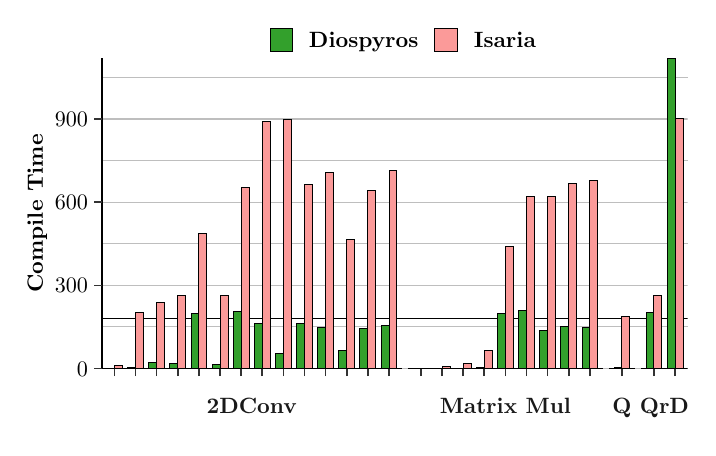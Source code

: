 % Created by tikzDevice version 0.12.4 on 2023-04-17 23:30:45
% !TEX encoding = UTF-8 Unicode
\begin{tikzpicture}[x=1pt,y=1pt]
\definecolor{fillColor}{RGB}{255,255,255}
\path[use as bounding box,fill=fillColor,fill opacity=0.00] (0,0) rectangle (238.49,144.54);
\begin{scope}
\path[clip] (  0.00,  0.00) rectangle (238.49,144.54);
\definecolor{drawColor}{RGB}{255,255,255}
\definecolor{fillColor}{RGB}{255,255,255}

\path[draw=drawColor,line width= 0.6pt,line join=round,line cap=round,fill=fillColor] ( -0.00,  0.00) rectangle (238.49,144.54);
\end{scope}
\begin{scope}
\path[clip] ( 26.77, 21.38) rectangle (238.49,133.51);
\definecolor{drawColor}{RGB}{190,190,190}

\path[draw=drawColor,line width= 0.4pt,line join=round,line cap=round] ( 26.77, 21.38) -- (450.21, 21.38);

\path[draw=drawColor,line width= 0.0pt,line join=round,line cap=round] ( 26.77, 36.40) -- (450.21, 36.40);
\definecolor{drawColor}{RGB}{0,0,0}

\path[draw=drawColor,line width= 0.4pt,line join=round,line cap=round] ( 26.77, 39.41) -- (450.21, 39.41);
\definecolor{drawColor}{RGB}{190,190,190}

\path[draw=drawColor,line width= 0.4pt,line join=round,line cap=round] ( 26.77, 51.43) -- (450.21, 51.43);

\path[draw=drawColor,line width= 0.0pt,line join=round,line cap=round] ( 26.77, 66.46) -- (450.21, 66.46);

\path[draw=drawColor,line width= 0.4pt,line join=round,line cap=round] ( 26.77, 81.49) -- (450.21, 81.49);

\path[draw=drawColor,line width= 0.0pt,line join=round,line cap=round] ( 26.77, 96.51) -- (450.21, 96.51);

\path[draw=drawColor,line width= 0.4pt,line join=round,line cap=round] ( 26.77,111.54) -- (450.21,111.54);

\path[draw=drawColor,line width= 0.0pt,line join=round,line cap=round] ( 26.77,126.57) -- (450.21,126.57);
\end{scope}
\begin{scope}
\path[clip] ( 26.77, 21.38) rectangle (135.12,133.51);
\definecolor{drawColor}{RGB}{0,0,0}
\definecolor{fillColor}{RGB}{51,160,44}

\path[draw=drawColor,line width= 0.3pt,fill=fillColor] ( 28.49, 21.38) rectangle ( 31.35, 21.41);
\definecolor{fillColor}{RGB}{251,154,153}

\path[draw=drawColor,line width= 0.3pt,fill=fillColor] ( 31.35, 21.38) rectangle ( 34.21, 22.65);
\definecolor{fillColor}{RGB}{51,160,44}

\path[draw=drawColor,line width= 0.3pt,fill=fillColor] ( 36.12, 21.38) rectangle ( 38.98, 21.64);
\definecolor{fillColor}{RGB}{251,154,153}

\path[draw=drawColor,line width= 0.3pt,fill=fillColor] ( 38.98, 21.38) rectangle ( 41.84, 41.55);
\definecolor{fillColor}{RGB}{51,160,44}

\path[draw=drawColor,line width= 0.3pt,fill=fillColor] ( 43.75, 21.38) rectangle ( 46.61, 23.58);
\definecolor{fillColor}{RGB}{251,154,153}

\path[draw=drawColor,line width= 0.3pt,fill=fillColor] ( 46.61, 21.38) rectangle ( 49.47, 45.15);
\definecolor{fillColor}{RGB}{51,160,44}

\path[draw=drawColor,line width= 0.3pt,fill=fillColor] ( 51.38, 21.38) rectangle ( 54.24, 23.18);
\definecolor{fillColor}{RGB}{251,154,153}

\path[draw=drawColor,line width= 0.3pt,fill=fillColor] ( 54.24, 21.38) rectangle ( 57.10, 47.67);
\definecolor{fillColor}{RGB}{51,160,44}

\path[draw=drawColor,line width= 0.3pt,fill=fillColor] ( 59.01, 21.38) rectangle ( 61.87, 41.38);
\definecolor{fillColor}{RGB}{251,154,153}

\path[draw=drawColor,line width= 0.3pt,fill=fillColor] ( 61.87, 21.38) rectangle ( 64.73, 70.22);
\definecolor{fillColor}{RGB}{51,160,44}

\path[draw=drawColor,line width= 0.3pt,fill=fillColor] ( 66.64, 21.38) rectangle ( 69.50, 22.92);
\definecolor{fillColor}{RGB}{251,154,153}

\path[draw=drawColor,line width= 0.3pt,fill=fillColor] ( 69.50, 21.38) rectangle ( 72.36, 47.69);
\definecolor{fillColor}{RGB}{51,160,44}

\path[draw=drawColor,line width= 0.3pt,fill=fillColor] ( 74.27, 21.38) rectangle ( 77.13, 41.96);
\definecolor{fillColor}{RGB}{251,154,153}

\path[draw=drawColor,line width= 0.3pt,fill=fillColor] ( 77.13, 21.38) rectangle ( 79.99, 86.68);
\definecolor{fillColor}{RGB}{51,160,44}

\path[draw=drawColor,line width= 0.3pt,fill=fillColor] ( 81.90, 21.38) rectangle ( 84.76, 37.58);
\definecolor{fillColor}{RGB}{251,154,153}

\path[draw=drawColor,line width= 0.3pt,fill=fillColor] ( 84.76, 21.38) rectangle ( 87.62,110.49);
\definecolor{fillColor}{RGB}{51,160,44}

\path[draw=drawColor,line width= 0.3pt,fill=fillColor] ( 89.53, 21.38) rectangle ( 92.39, 26.71);
\definecolor{fillColor}{RGB}{251,154,153}

\path[draw=drawColor,line width= 0.3pt,fill=fillColor] ( 92.39, 21.38) rectangle ( 95.25,111.43);
\definecolor{fillColor}{RGB}{51,160,44}

\path[draw=drawColor,line width= 0.3pt,fill=fillColor] ( 97.16, 21.38) rectangle (100.02, 37.75);
\definecolor{fillColor}{RGB}{251,154,153}

\path[draw=drawColor,line width= 0.3pt,fill=fillColor] (100.02, 21.38) rectangle (102.88, 87.95);
\definecolor{fillColor}{RGB}{51,160,44}

\path[draw=drawColor,line width= 0.3pt,fill=fillColor] (104.79, 21.38) rectangle (107.65, 36.05);
\definecolor{fillColor}{RGB}{251,154,153}

\path[draw=drawColor,line width= 0.3pt,fill=fillColor] (107.65, 21.38) rectangle (110.52, 92.25);
\definecolor{fillColor}{RGB}{51,160,44}

\path[draw=drawColor,line width= 0.3pt,fill=fillColor] (112.42, 21.38) rectangle (115.28, 27.93);
\definecolor{fillColor}{RGB}{251,154,153}

\path[draw=drawColor,line width= 0.3pt,fill=fillColor] (115.28, 21.38) rectangle (118.15, 68.02);
\definecolor{fillColor}{RGB}{51,160,44}

\path[draw=drawColor,line width= 0.3pt,fill=fillColor] (120.05, 21.38) rectangle (122.91, 35.70);
\definecolor{fillColor}{RGB}{251,154,153}

\path[draw=drawColor,line width= 0.3pt,fill=fillColor] (122.91, 21.38) rectangle (125.78, 85.56);
\definecolor{fillColor}{RGB}{51,160,44}

\path[draw=drawColor,line width= 0.3pt,fill=fillColor] (127.68, 21.38) rectangle (130.54, 36.93);
\definecolor{fillColor}{RGB}{251,154,153}

\path[draw=drawColor,line width= 0.3pt,fill=fillColor] (130.54, 21.38) rectangle (133.41, 92.94);
\end{scope}
\begin{scope}
\path[clip] (137.53, 21.38) rectangle (207.73,133.51);
\definecolor{drawColor}{RGB}{0,0,0}
\definecolor{fillColor}{RGB}{51,160,44}

\path[draw=drawColor,line width= 0.3pt,fill=fillColor] (139.25, 21.38) rectangle (142.11, 21.38);
\definecolor{fillColor}{RGB}{251,154,153}

\path[draw=drawColor,line width= 0.3pt,fill=fillColor] (142.11, 21.38) rectangle (144.97, 21.38);
\definecolor{fillColor}{RGB}{51,160,44}

\path[draw=drawColor,line width= 0.3pt,fill=fillColor] (146.88, 21.38) rectangle (149.74, 21.39);
\definecolor{fillColor}{RGB}{251,154,153}

\path[draw=drawColor,line width= 0.3pt,fill=fillColor] (149.74, 21.38) rectangle (152.60, 22.10);
\definecolor{fillColor}{RGB}{51,160,44}

\path[draw=drawColor,line width= 0.3pt,fill=fillColor] (154.51, 21.38) rectangle (157.37, 21.42);
\definecolor{fillColor}{RGB}{251,154,153}

\path[draw=drawColor,line width= 0.3pt,fill=fillColor] (157.37, 21.38) rectangle (160.23, 23.27);
\definecolor{fillColor}{RGB}{51,160,44}

\path[draw=drawColor,line width= 0.3pt,fill=fillColor] (162.14, 21.38) rectangle (165.00, 21.70);
\definecolor{fillColor}{RGB}{251,154,153}

\path[draw=drawColor,line width= 0.3pt,fill=fillColor] (165.00, 21.38) rectangle (167.86, 27.76);
\definecolor{fillColor}{RGB}{51,160,44}

\path[draw=drawColor,line width= 0.3pt,fill=fillColor] (169.77, 21.38) rectangle (172.63, 41.46);
\definecolor{fillColor}{RGB}{251,154,153}

\path[draw=drawColor,line width= 0.3pt,fill=fillColor] (172.63, 21.38) rectangle (175.49, 65.48);
\definecolor{fillColor}{RGB}{51,160,44}

\path[draw=drawColor,line width= 0.3pt,fill=fillColor] (177.40, 21.38) rectangle (180.26, 42.42);
\definecolor{fillColor}{RGB}{251,154,153}

\path[draw=drawColor,line width= 0.3pt,fill=fillColor] (180.26, 21.38) rectangle (183.12, 83.67);
\definecolor{fillColor}{RGB}{51,160,44}

\path[draw=drawColor,line width= 0.3pt,fill=fillColor] (185.03, 21.38) rectangle (187.89, 35.28);
\definecolor{fillColor}{RGB}{251,154,153}

\path[draw=drawColor,line width= 0.3pt,fill=fillColor] (187.89, 21.38) rectangle (190.75, 83.74);
\definecolor{fillColor}{RGB}{51,160,44}

\path[draw=drawColor,line width= 0.3pt,fill=fillColor] (192.66, 21.38) rectangle (195.52, 36.62);
\definecolor{fillColor}{RGB}{251,154,153}

\path[draw=drawColor,line width= 0.3pt,fill=fillColor] (195.52, 21.38) rectangle (198.38, 88.32);
\definecolor{fillColor}{RGB}{51,160,44}

\path[draw=drawColor,line width= 0.3pt,fill=fillColor] (200.29, 21.38) rectangle (203.15, 36.12);
\definecolor{fillColor}{RGB}{251,154,153}

\path[draw=drawColor,line width= 0.3pt,fill=fillColor] (203.15, 21.38) rectangle (206.01, 89.30);
\end{scope}
\begin{scope}
\path[clip] (210.14, 21.38) rectangle (219.30,133.51);
\definecolor{drawColor}{RGB}{0,0,0}
\definecolor{fillColor}{RGB}{51,160,44}

\path[draw=drawColor,line width= 0.3pt,fill=fillColor] (211.86, 21.38) rectangle (214.72, 21.68);
\definecolor{fillColor}{RGB}{251,154,153}

\path[draw=drawColor,line width= 0.3pt,fill=fillColor] (214.72, 21.38) rectangle (217.58, 40.17);
\end{scope}
\begin{scope}
\path[clip] (221.70, 21.38) rectangle (238.49,133.51);
\definecolor{drawColor}{RGB}{0,0,0}
\definecolor{fillColor}{RGB}{51,160,44}

\path[draw=drawColor,line width= 0.3pt,fill=fillColor] (223.42, 21.38) rectangle (226.28, 41.75);
\definecolor{fillColor}{RGB}{251,154,153}

\path[draw=drawColor,line width= 0.3pt,fill=fillColor] (226.28, 21.38) rectangle (229.14, 47.69);
\definecolor{fillColor}{RGB}{51,160,44}

\path[draw=drawColor,line width= 0.3pt,fill=fillColor] (231.05, 21.38) rectangle (233.91,133.51);
\definecolor{fillColor}{RGB}{251,154,153}

\path[draw=drawColor,line width= 0.3pt,fill=fillColor] (233.91, 21.38) rectangle (236.77,111.72);
\end{scope}
\begin{scope}
\path[clip] ( 26.77,  0.00) rectangle (135.12, 15.88);
\definecolor{drawColor}{gray}{0.10}

\node[text=drawColor,anchor=base,inner sep=0pt, outer sep=0pt, scale=  0.80] at ( 80.95,  5.18) {\bfseries 2DConv};
\end{scope}
\begin{scope}
\path[clip] (137.53,  0.00) rectangle (207.73, 15.88);
\definecolor{drawColor}{gray}{0.10}

\node[text=drawColor,anchor=base,inner sep=0pt, outer sep=0pt, scale=  0.80] at (172.63,  5.18) {\bfseries Matrix Mul};
\end{scope}
\begin{scope}
\path[clip] (210.14,  0.00) rectangle (219.30, 15.88);
\definecolor{drawColor}{gray}{0.10}

\node[text=drawColor,anchor=base,inner sep=0pt, outer sep=0pt, scale=  0.80] at (214.72,  5.18) {\bfseries Q};
\end{scope}
\begin{scope}
\path[clip] (221.70,  0.00) rectangle (238.49, 15.88);
\definecolor{drawColor}{gray}{0.10}

\node[text=drawColor,anchor=base,inner sep=0pt, outer sep=0pt, scale=  0.80] at (230.10,  5.18) {\bfseries QrD};
\end{scope}
\begin{scope}
\path[clip] (  0.00,  0.00) rectangle (238.49,144.54);
\definecolor{drawColor}{RGB}{0,0,0}

\path[draw=drawColor,line width= 0.6pt,line join=round] ( 26.77, 21.38) --
	(135.12, 21.38);
\end{scope}
\begin{scope}
\path[clip] (  0.00,  0.00) rectangle (238.49,144.54);
\definecolor{drawColor}{gray}{0.20}

\path[draw=drawColor,line width= 0.6pt,line join=round] ( 31.35, 18.63) --
	( 31.35, 21.38);

\path[draw=drawColor,line width= 0.6pt,line join=round] ( 38.98, 18.63) --
	( 38.98, 21.38);

\path[draw=drawColor,line width= 0.6pt,line join=round] ( 46.61, 18.63) --
	( 46.61, 21.38);

\path[draw=drawColor,line width= 0.6pt,line join=round] ( 54.24, 18.63) --
	( 54.24, 21.38);

\path[draw=drawColor,line width= 0.6pt,line join=round] ( 61.87, 18.63) --
	( 61.87, 21.38);

\path[draw=drawColor,line width= 0.6pt,line join=round] ( 69.50, 18.63) --
	( 69.50, 21.38);

\path[draw=drawColor,line width= 0.6pt,line join=round] ( 77.13, 18.63) --
	( 77.13, 21.38);

\path[draw=drawColor,line width= 0.6pt,line join=round] ( 84.76, 18.63) --
	( 84.76, 21.38);

\path[draw=drawColor,line width= 0.6pt,line join=round] ( 92.39, 18.63) --
	( 92.39, 21.38);

\path[draw=drawColor,line width= 0.6pt,line join=round] (100.02, 18.63) --
	(100.02, 21.38);

\path[draw=drawColor,line width= 0.6pt,line join=round] (107.65, 18.63) --
	(107.65, 21.38);

\path[draw=drawColor,line width= 0.6pt,line join=round] (115.28, 18.63) --
	(115.28, 21.38);

\path[draw=drawColor,line width= 0.6pt,line join=round] (122.91, 18.63) --
	(122.91, 21.38);

\path[draw=drawColor,line width= 0.6pt,line join=round] (130.54, 18.63) --
	(130.54, 21.38);
\end{scope}
\begin{scope}
\path[clip] (  0.00,  0.00) rectangle (238.49,144.54);
\definecolor{drawColor}{RGB}{0,0,0}

\path[draw=drawColor,line width= 0.6pt,line join=round] (137.53, 21.38) --
	(207.73, 21.38);
\end{scope}
\begin{scope}
\path[clip] (  0.00,  0.00) rectangle (238.49,144.54);
\definecolor{drawColor}{gray}{0.20}

\path[draw=drawColor,line width= 0.6pt,line join=round] (142.11, 18.63) --
	(142.11, 21.38);

\path[draw=drawColor,line width= 0.6pt,line join=round] (149.74, 18.63) --
	(149.74, 21.38);

\path[draw=drawColor,line width= 0.6pt,line join=round] (157.37, 18.63) --
	(157.37, 21.38);

\path[draw=drawColor,line width= 0.6pt,line join=round] (165.00, 18.63) --
	(165.00, 21.38);

\path[draw=drawColor,line width= 0.6pt,line join=round] (172.63, 18.63) --
	(172.63, 21.38);

\path[draw=drawColor,line width= 0.6pt,line join=round] (180.26, 18.63) --
	(180.26, 21.38);

\path[draw=drawColor,line width= 0.6pt,line join=round] (187.89, 18.63) --
	(187.89, 21.38);

\path[draw=drawColor,line width= 0.6pt,line join=round] (195.52, 18.63) --
	(195.52, 21.38);

\path[draw=drawColor,line width= 0.6pt,line join=round] (203.15, 18.63) --
	(203.15, 21.38);
\end{scope}
\begin{scope}
\path[clip] (  0.00,  0.00) rectangle (238.49,144.54);
\definecolor{drawColor}{RGB}{0,0,0}

\path[draw=drawColor,line width= 0.6pt,line join=round] (210.14, 21.38) --
	(219.30, 21.38);
\end{scope}
\begin{scope}
\path[clip] (  0.00,  0.00) rectangle (238.49,144.54);
\definecolor{drawColor}{gray}{0.20}

\path[draw=drawColor,line width= 0.6pt,line join=round] (214.72, 18.63) --
	(214.72, 21.38);
\end{scope}
\begin{scope}
\path[clip] (  0.00,  0.00) rectangle (238.49,144.54);
\definecolor{drawColor}{RGB}{0,0,0}

\path[draw=drawColor,line width= 0.6pt,line join=round] (221.70, 21.38) --
	(238.49, 21.38);
\end{scope}
\begin{scope}
\path[clip] (  0.00,  0.00) rectangle (238.49,144.54);
\definecolor{drawColor}{gray}{0.20}

\path[draw=drawColor,line width= 0.6pt,line join=round] (226.28, 18.63) --
	(226.28, 21.38);

\path[draw=drawColor,line width= 0.6pt,line join=round] (233.91, 18.63) --
	(233.91, 21.38);
\end{scope}
\begin{scope}
\path[clip] (  0.00,  0.00) rectangle (238.49,144.54);
\definecolor{drawColor}{RGB}{0,0,0}

\path[draw=drawColor,line width= 0.6pt,line join=round] ( 26.77, 21.38) --
	( 26.77,133.51);
\end{scope}
\begin{scope}
\path[clip] (  0.00,  0.00) rectangle (238.49,144.54);
\definecolor{drawColor}{RGB}{0,0,0}

\node[text=drawColor,anchor=base east,inner sep=0pt, outer sep=0pt, scale=  0.80] at ( 21.82, 18.62) {0};

\node[text=drawColor,anchor=base east,inner sep=0pt, outer sep=0pt, scale=  0.80] at ( 21.82, 48.68) {300};

\node[text=drawColor,anchor=base east,inner sep=0pt, outer sep=0pt, scale=  0.80] at ( 21.82, 78.73) {600};

\node[text=drawColor,anchor=base east,inner sep=0pt, outer sep=0pt, scale=  0.80] at ( 21.82,108.79) {900};
\end{scope}
\begin{scope}
\path[clip] (  0.00,  0.00) rectangle (238.49,144.54);
\definecolor{drawColor}{gray}{0.20}

\path[draw=drawColor,line width= 0.6pt,line join=round] ( 24.02, 21.38) --
	( 26.77, 21.38);

\path[draw=drawColor,line width= 0.6pt,line join=round] ( 24.02, 51.43) --
	( 26.77, 51.43);

\path[draw=drawColor,line width= 0.6pt,line join=round] ( 24.02, 81.49) --
	( 26.77, 81.49);

\path[draw=drawColor,line width= 0.6pt,line join=round] ( 24.02,111.54) --
	( 26.77,111.54);
\end{scope}
\begin{scope}
\path[clip] (  0.00,  0.00) rectangle (238.49,144.54);
\definecolor{drawColor}{RGB}{0,0,0}

\node[text=drawColor,rotate= 90.00,anchor=base,inner sep=0pt, outer sep=0pt, scale=  0.80] at (  5.52, 77.44) {\bfseries Compile Time};
\end{scope}
\begin{scope}
\path[clip] (  0.00,  0.00) rectangle (238.49,144.54);
\definecolor{drawColor}{RGB}{0,0,0}
\definecolor{fillColor}{RGB}{51,160,44}

\path[draw=drawColor,line width= 0.3pt,fill=fillColor] ( 87.54,135.93) rectangle ( 95.72,144.11);
\end{scope}
\begin{scope}
\path[clip] (  0.00,  0.00) rectangle (238.49,144.54);
\definecolor{drawColor}{RGB}{0,0,0}
\definecolor{fillColor}{RGB}{251,154,153}

\path[draw=drawColor,line width= 0.3pt,fill=fillColor] (147.14,135.93) rectangle (155.32,144.11);
\end{scope}
\begin{scope}
\path[clip] (  0.00,  0.00) rectangle (238.49,144.54);
\definecolor{drawColor}{RGB}{0,0,0}

\node[text=drawColor,anchor=base west,inner sep=0pt, outer sep=0pt, scale=  0.80] at (101.65,137.26) {\bfseries Diospyros};
\end{scope}
\begin{scope}
\path[clip] (  0.00,  0.00) rectangle (238.49,144.54);
\definecolor{drawColor}{RGB}{0,0,0}

\node[text=drawColor,anchor=base west,inner sep=0pt, outer sep=0pt, scale=  0.80] at (161.24,137.26) {\bfseries Isaria};
\end{scope}
\end{tikzpicture}
